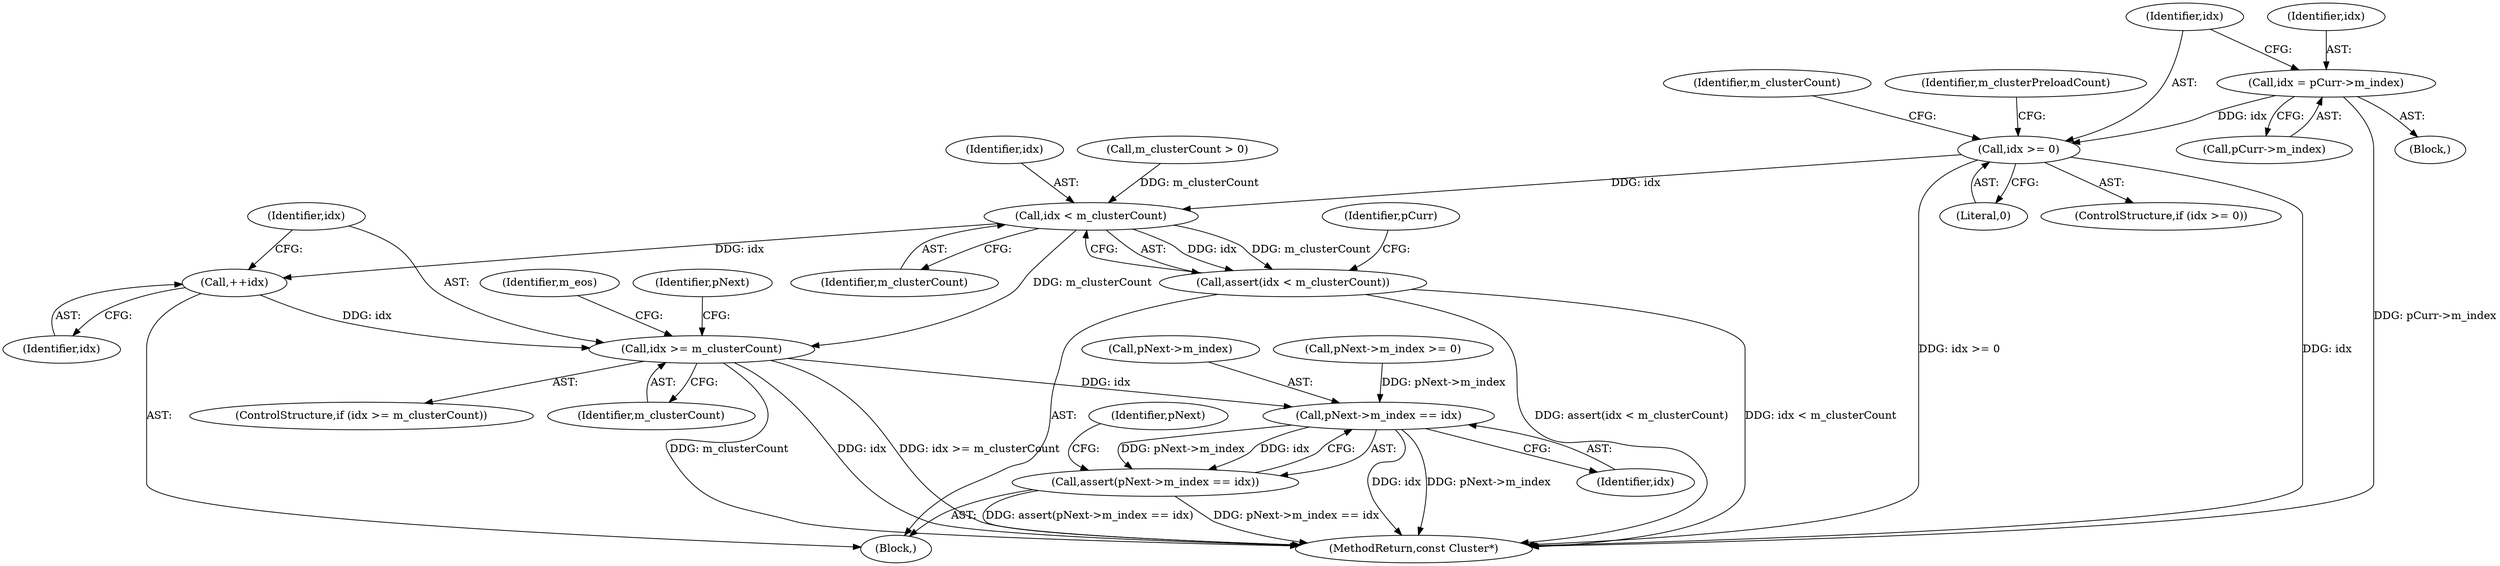 digraph "0_Android_cc274e2abe8b2a6698a5c47d8aa4bb45f1f9538d_20@pointer" {
"1000137" [label="(Call,idx = pCurr->m_index)"];
"1000143" [label="(Call,idx >= 0)"];
"1000152" [label="(Call,idx < m_clusterCount)"];
"1000151" [label="(Call,assert(idx < m_clusterCount))"];
"1000161" [label="(Call,++idx)"];
"1000164" [label="(Call,idx >= m_clusterCount)"];
"1000184" [label="(Call,pNext->m_index == idx)"];
"1000183" [label="(Call,assert(pNext->m_index == idx))"];
"1000161" [label="(Call,++idx)"];
"1000164" [label="(Call,idx >= m_clusterCount)"];
"1000138" [label="(Identifier,idx)"];
"1000546" [label="(MethodReturn,const Cluster*)"];
"1000165" [label="(Identifier,idx)"];
"1000149" [label="(Identifier,m_clusterCount)"];
"1000183" [label="(Call,assert(pNext->m_index == idx))"];
"1000153" [label="(Identifier,idx)"];
"1000163" [label="(ControlStructure,if (idx >= m_clusterCount))"];
"1000193" [label="(Identifier,m_clusterPreloadCount)"];
"1000157" [label="(Identifier,pCurr)"];
"1000146" [label="(Block,)"];
"1000144" [label="(Identifier,idx)"];
"1000145" [label="(Literal,0)"];
"1000152" [label="(Call,idx < m_clusterCount)"];
"1000154" [label="(Identifier,m_clusterCount)"];
"1000190" [label="(Identifier,pNext)"];
"1000151" [label="(Call,assert(idx < m_clusterCount))"];
"1000188" [label="(Identifier,idx)"];
"1000126" [label="(Block,)"];
"1000148" [label="(Call,m_clusterCount > 0)"];
"1000162" [label="(Identifier,idx)"];
"1000184" [label="(Call,pNext->m_index == idx)"];
"1000178" [label="(Call,pNext->m_index >= 0)"];
"1000142" [label="(ControlStructure,if (idx >= 0))"];
"1000185" [label="(Call,pNext->m_index)"];
"1000169" [label="(Identifier,m_eos)"];
"1000143" [label="(Call,idx >= 0)"];
"1000139" [label="(Call,pCurr->m_index)"];
"1000171" [label="(Identifier,pNext)"];
"1000166" [label="(Identifier,m_clusterCount)"];
"1000137" [label="(Call,idx = pCurr->m_index)"];
"1000137" -> "1000126"  [label="AST: "];
"1000137" -> "1000139"  [label="CFG: "];
"1000138" -> "1000137"  [label="AST: "];
"1000139" -> "1000137"  [label="AST: "];
"1000144" -> "1000137"  [label="CFG: "];
"1000137" -> "1000546"  [label="DDG: pCurr->m_index"];
"1000137" -> "1000143"  [label="DDG: idx"];
"1000143" -> "1000142"  [label="AST: "];
"1000143" -> "1000145"  [label="CFG: "];
"1000144" -> "1000143"  [label="AST: "];
"1000145" -> "1000143"  [label="AST: "];
"1000149" -> "1000143"  [label="CFG: "];
"1000193" -> "1000143"  [label="CFG: "];
"1000143" -> "1000546"  [label="DDG: idx"];
"1000143" -> "1000546"  [label="DDG: idx >= 0"];
"1000143" -> "1000152"  [label="DDG: idx"];
"1000152" -> "1000151"  [label="AST: "];
"1000152" -> "1000154"  [label="CFG: "];
"1000153" -> "1000152"  [label="AST: "];
"1000154" -> "1000152"  [label="AST: "];
"1000151" -> "1000152"  [label="CFG: "];
"1000152" -> "1000151"  [label="DDG: idx"];
"1000152" -> "1000151"  [label="DDG: m_clusterCount"];
"1000148" -> "1000152"  [label="DDG: m_clusterCount"];
"1000152" -> "1000161"  [label="DDG: idx"];
"1000152" -> "1000164"  [label="DDG: m_clusterCount"];
"1000151" -> "1000146"  [label="AST: "];
"1000157" -> "1000151"  [label="CFG: "];
"1000151" -> "1000546"  [label="DDG: assert(idx < m_clusterCount)"];
"1000151" -> "1000546"  [label="DDG: idx < m_clusterCount"];
"1000161" -> "1000146"  [label="AST: "];
"1000161" -> "1000162"  [label="CFG: "];
"1000162" -> "1000161"  [label="AST: "];
"1000165" -> "1000161"  [label="CFG: "];
"1000161" -> "1000164"  [label="DDG: idx"];
"1000164" -> "1000163"  [label="AST: "];
"1000164" -> "1000166"  [label="CFG: "];
"1000165" -> "1000164"  [label="AST: "];
"1000166" -> "1000164"  [label="AST: "];
"1000169" -> "1000164"  [label="CFG: "];
"1000171" -> "1000164"  [label="CFG: "];
"1000164" -> "1000546"  [label="DDG: idx >= m_clusterCount"];
"1000164" -> "1000546"  [label="DDG: m_clusterCount"];
"1000164" -> "1000546"  [label="DDG: idx"];
"1000164" -> "1000184"  [label="DDG: idx"];
"1000184" -> "1000183"  [label="AST: "];
"1000184" -> "1000188"  [label="CFG: "];
"1000185" -> "1000184"  [label="AST: "];
"1000188" -> "1000184"  [label="AST: "];
"1000183" -> "1000184"  [label="CFG: "];
"1000184" -> "1000546"  [label="DDG: idx"];
"1000184" -> "1000546"  [label="DDG: pNext->m_index"];
"1000184" -> "1000183"  [label="DDG: pNext->m_index"];
"1000184" -> "1000183"  [label="DDG: idx"];
"1000178" -> "1000184"  [label="DDG: pNext->m_index"];
"1000183" -> "1000146"  [label="AST: "];
"1000190" -> "1000183"  [label="CFG: "];
"1000183" -> "1000546"  [label="DDG: pNext->m_index == idx"];
"1000183" -> "1000546"  [label="DDG: assert(pNext->m_index == idx)"];
}
